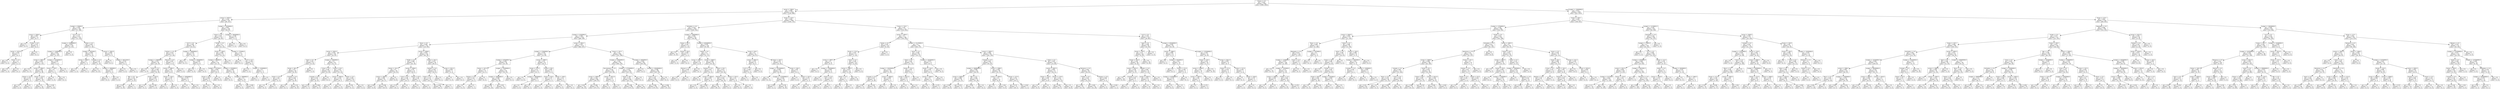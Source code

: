 digraph Tree {
node [shape=box, fontname="helvetica"] ;
edge [fontname="helvetica"] ;
0 [label="Drama <= 0.5\ngini = 0.491\nsamples = 4587\nvalue = [1985, 2602]"] ;
1 [label="annee <= 1984.5\ngini = 0.489\nsamples = 2318\nvalue = [1330, 988]"] ;
0 -> 1 [labeldistance=2.5, labelangle=45, headlabel="True"] ;
2 [label="annee <= 1976.5\ngini = 0.328\nsamples = 319\nvalue = [66, 253]"] ;
1 -> 2 ;
3 [label="budget <= 95000.0\ngini = 0.169\nsamples = 183\nvalue = [17, 166]"] ;
2 -> 3 ;
4 [label="annee <= 1958.5\ngini = 0.497\nsamples = 13\nvalue = [6, 7]"] ;
3 -> 4 ;
5 [label="gini = 0.0\nsamples = 5\nvalue = [0, 5]"] ;
4 -> 5 ;
6 [label="Thriller <= 0.5\ngini = 0.375\nsamples = 8\nvalue = [6, 2]"] ;
4 -> 6 ;
7 [label="annee <= 1973.0\ngini = 0.245\nsamples = 7\nvalue = [6, 1]"] ;
6 -> 7 ;
8 [label="gini = 0.0\nsamples = 5\nvalue = [5, 0]"] ;
7 -> 8 ;
9 [label="Horror <= 0.5\ngini = 0.5\nsamples = 2\nvalue = [1, 1]"] ;
7 -> 9 ;
10 [label="gini = 0.0\nsamples = 1\nvalue = [1, 0]"] ;
9 -> 10 ;
11 [label="gini = 0.0\nsamples = 1\nvalue = [0, 1]"] ;
9 -> 11 ;
12 [label="gini = 0.0\nsamples = 1\nvalue = [0, 1]"] ;
6 -> 12 ;
13 [label="Sci-Fi <= 0.5\ngini = 0.121\nsamples = 170\nvalue = [11, 159]"] ;
3 -> 13 ;
14 [label="budget <= 22000000.0\ngini = 0.054\nsamples = 145\nvalue = [4, 141]"] ;
13 -> 14 ;
15 [label="budget <= 11000000.0\ngini = 0.041\nsamples = 144\nvalue = [3, 141]"] ;
14 -> 15 ;
16 [label="annee <= 1965.5\ngini = 0.029\nsamples = 137\nvalue = [2, 135]"] ;
15 -> 16 ;
17 [label="gini = 0.0\nsamples = 77\nvalue = [0, 77]"] ;
16 -> 17 ;
18 [label="annee <= 1966.5\ngini = 0.064\nsamples = 60\nvalue = [2, 58]"] ;
16 -> 18 ;
19 [label="Duree <= 111.5\ngini = 0.375\nsamples = 4\nvalue = [1, 3]"] ;
18 -> 19 ;
20 [label="gini = 0.0\nsamples = 1\nvalue = [1, 0]"] ;
19 -> 20 ;
21 [label="gini = 0.0\nsamples = 3\nvalue = [0, 3]"] ;
19 -> 21 ;
22 [label="Duree <= 123.5\ngini = 0.035\nsamples = 56\nvalue = [1, 55]"] ;
18 -> 22 ;
23 [label="gini = 0.0\nsamples = 45\nvalue = [0, 45]"] ;
22 -> 23 ;
24 [label="gini = 0.165\nsamples = 11\nvalue = [1, 10]"] ;
22 -> 24 ;
25 [label="budget <= 12500000.0\ngini = 0.245\nsamples = 7\nvalue = [1, 6]"] ;
15 -> 25 ;
26 [label="Duree <= 138.5\ngini = 0.5\nsamples = 2\nvalue = [1, 1]"] ;
25 -> 26 ;
27 [label="gini = 0.0\nsamples = 1\nvalue = [1, 0]"] ;
26 -> 27 ;
28 [label="gini = 0.0\nsamples = 1\nvalue = [0, 1]"] ;
26 -> 28 ;
29 [label="gini = 0.0\nsamples = 5\nvalue = [0, 5]"] ;
25 -> 29 ;
30 [label="gini = 0.0\nsamples = 1\nvalue = [1, 0]"] ;
14 -> 30 ;
31 [label="Action <= 0.5\ngini = 0.403\nsamples = 25\nvalue = [7, 18]"] ;
13 -> 31 ;
32 [label="budget <= 265500.0\ngini = 0.208\nsamples = 17\nvalue = [2, 15]"] ;
31 -> 32 ;
33 [label="annee <= 1966.5\ngini = 0.5\nsamples = 2\nvalue = [1, 1]"] ;
32 -> 33 ;
34 [label="gini = 0.0\nsamples = 1\nvalue = [1, 0]"] ;
33 -> 34 ;
35 [label="gini = 0.0\nsamples = 1\nvalue = [0, 1]"] ;
33 -> 35 ;
36 [label="Comedy <= 0.5\ngini = 0.124\nsamples = 15\nvalue = [1, 14]"] ;
32 -> 36 ;
37 [label="gini = 0.0\nsamples = 12\nvalue = [0, 12]"] ;
36 -> 37 ;
38 [label="budget <= 3000000.0\ngini = 0.444\nsamples = 3\nvalue = [1, 2]"] ;
36 -> 38 ;
39 [label="gini = 0.0\nsamples = 2\nvalue = [0, 2]"] ;
38 -> 39 ;
40 [label="gini = 0.0\nsamples = 1\nvalue = [1, 0]"] ;
38 -> 40 ;
41 [label="annee <= 1963.0\ngini = 0.469\nsamples = 8\nvalue = [5, 3]"] ;
31 -> 41 ;
42 [label="gini = 0.0\nsamples = 2\nvalue = [0, 2]"] ;
41 -> 42 ;
43 [label="budget <= 6837500.0\ngini = 0.278\nsamples = 6\nvalue = [5, 1]"] ;
41 -> 43 ;
44 [label="gini = 0.0\nsamples = 5\nvalue = [5, 0]"] ;
43 -> 44 ;
45 [label="gini = 0.0\nsamples = 1\nvalue = [0, 1]"] ;
43 -> 45 ;
46 [label="budget <= 33250000.0\ngini = 0.461\nsamples = 136\nvalue = [49, 87]"] ;
2 -> 46 ;
47 [label="Horror <= 0.5\ngini = 0.443\nsamples = 127\nvalue = [42, 85]"] ;
46 -> 47 ;
48 [label="Sci-Fi <= 0.5\ngini = 0.362\nsamples = 80\nvalue = [19, 61]"] ;
47 -> 48 ;
49 [label="Fantasy <= 0.5\ngini = 0.419\nsamples = 57\nvalue = [17, 40]"] ;
48 -> 49 ;
50 [label="budget <= 1390000.0\ngini = 0.351\nsamples = 44\nvalue = [10, 34]"] ;
49 -> 50 ;
51 [label="gini = 0.0\nsamples = 2\nvalue = [2, 0]"] ;
50 -> 51 ;
52 [label="Action <= 0.5\ngini = 0.308\nsamples = 42\nvalue = [8, 34]"] ;
50 -> 52 ;
53 [label="War <= 0.5\ngini = 0.191\nsamples = 28\nvalue = [3, 25]"] ;
52 -> 53 ;
54 [label="gini = 0.142\nsamples = 26\nvalue = [2, 24]"] ;
53 -> 54 ;
55 [label="gini = 0.5\nsamples = 2\nvalue = [1, 1]"] ;
53 -> 55 ;
56 [label="Duree <= 102.0\ngini = 0.459\nsamples = 14\nvalue = [5, 9]"] ;
52 -> 56 ;
57 [label="gini = 0.32\nsamples = 5\nvalue = [4, 1]"] ;
56 -> 57 ;
58 [label="gini = 0.198\nsamples = 9\nvalue = [1, 8]"] ;
56 -> 58 ;
59 [label="Musical <= 0.5\ngini = 0.497\nsamples = 13\nvalue = [7, 6]"] ;
49 -> 59 ;
60 [label="annee <= 1982.5\ngini = 0.48\nsamples = 10\nvalue = [4, 6]"] ;
59 -> 60 ;
61 [label="Duree <= 130.5\ngini = 0.278\nsamples = 6\nvalue = [1, 5]"] ;
60 -> 61 ;
62 [label="gini = 0.0\nsamples = 5\nvalue = [0, 5]"] ;
61 -> 62 ;
63 [label="gini = 0.0\nsamples = 1\nvalue = [1, 0]"] ;
61 -> 63 ;
64 [label="budget <= 29500000.0\ngini = 0.375\nsamples = 4\nvalue = [3, 1]"] ;
60 -> 64 ;
65 [label="gini = 0.0\nsamples = 3\nvalue = [3, 0]"] ;
64 -> 65 ;
66 [label="gini = 0.0\nsamples = 1\nvalue = [0, 1]"] ;
64 -> 66 ;
67 [label="gini = 0.0\nsamples = 3\nvalue = [3, 0]"] ;
59 -> 67 ;
68 [label="budget <= 19000000.0\ngini = 0.159\nsamples = 23\nvalue = [2, 21]"] ;
48 -> 68 ;
69 [label="gini = 0.0\nsamples = 17\nvalue = [0, 17]"] ;
68 -> 69 ;
70 [label="budget <= 24500000.0\ngini = 0.444\nsamples = 6\nvalue = [2, 4]"] ;
68 -> 70 ;
71 [label="gini = 0.0\nsamples = 2\nvalue = [2, 0]"] ;
70 -> 71 ;
72 [label="gini = 0.0\nsamples = 4\nvalue = [0, 4]"] ;
70 -> 72 ;
73 [label="Thriller <= 0.5\ngini = 0.5\nsamples = 47\nvalue = [23, 24]"] ;
47 -> 73 ;
74 [label="Duree <= 108.0\ngini = 0.482\nsamples = 37\nvalue = [15, 22]"] ;
73 -> 74 ;
75 [label="budget <= 900000.0\ngini = 0.5\nsamples = 30\nvalue = [15, 15]"] ;
74 -> 75 ;
76 [label="budget <= 437500.0\ngini = 0.444\nsamples = 15\nvalue = [10, 5]"] ;
75 -> 76 ;
77 [label="Duree <= 87.0\ngini = 0.494\nsamples = 9\nvalue = [4, 5]"] ;
76 -> 77 ;
78 [label="gini = 0.32\nsamples = 5\nvalue = [4, 1]"] ;
77 -> 78 ;
79 [label="gini = 0.0\nsamples = 4\nvalue = [0, 4]"] ;
77 -> 79 ;
80 [label="gini = 0.0\nsamples = 6\nvalue = [6, 0]"] ;
76 -> 80 ;
81 [label="budget <= 2250000.0\ngini = 0.444\nsamples = 15\nvalue = [5, 10]"] ;
75 -> 81 ;
82 [label="gini = 0.0\nsamples = 5\nvalue = [0, 5]"] ;
81 -> 82 ;
83 [label="budget <= 2890000.0\ngini = 0.5\nsamples = 10\nvalue = [5, 5]"] ;
81 -> 83 ;
84 [label="gini = 0.0\nsamples = 2\nvalue = [2, 0]"] ;
83 -> 84 ;
85 [label="gini = 0.469\nsamples = 8\nvalue = [3, 5]"] ;
83 -> 85 ;
86 [label="gini = 0.0\nsamples = 7\nvalue = [0, 7]"] ;
74 -> 86 ;
87 [label="budget <= 775000.0\ngini = 0.32\nsamples = 10\nvalue = [8, 2]"] ;
73 -> 87 ;
88 [label="gini = 0.0\nsamples = 1\nvalue = [0, 1]"] ;
87 -> 88 ;
89 [label="Sci-Fi <= 0.5\ngini = 0.198\nsamples = 9\nvalue = [8, 1]"] ;
87 -> 89 ;
90 [label="gini = 0.0\nsamples = 7\nvalue = [7, 0]"] ;
89 -> 90 ;
91 [label="budget <= 12500000.0\ngini = 0.5\nsamples = 2\nvalue = [1, 1]"] ;
89 -> 91 ;
92 [label="gini = 0.0\nsamples = 1\nvalue = [0, 1]"] ;
91 -> 92 ;
93 [label="gini = 0.0\nsamples = 1\nvalue = [1, 0]"] ;
91 -> 93 ;
94 [label="budget <= 39500000.0\ngini = 0.346\nsamples = 9\nvalue = [7, 2]"] ;
46 -> 94 ;
95 [label="gini = 0.0\nsamples = 7\nvalue = [7, 0]"] ;
94 -> 95 ;
96 [label="gini = 0.0\nsamples = 2\nvalue = [0, 2]"] ;
94 -> 96 ;
97 [label="Duree <= 110.5\ngini = 0.465\nsamples = 1999\nvalue = [1264, 735]"] ;
1 -> 97 ;
98 [label="Animation <= 0.5\ngini = 0.418\nsamples = 1487\nvalue = [1045, 442]"] ;
97 -> 98 ;
99 [label="budget <= 6160000.0\ngini = 0.384\nsamples = 1335\nvalue = [989, 346]"] ;
98 -> 99 ;
100 [label="Horror <= 0.5\ngini = 0.494\nsamples = 222\nvalue = [123, 99]"] ;
99 -> 100 ;
101 [label="annee <= 2003.5\ngini = 0.478\nsamples = 104\nvalue = [41, 63]"] ;
100 -> 101 ;
102 [label="Sport <= 0.5\ngini = 0.343\nsamples = 41\nvalue = [9, 32]"] ;
101 -> 102 ;
103 [label="Duree <= 86.5\ngini = 0.32\nsamples = 40\nvalue = [8, 32]"] ;
102 -> 103 ;
104 [label="Action <= 0.5\ngini = 0.48\nsamples = 5\nvalue = [2, 3]"] ;
103 -> 104 ;
105 [label="gini = 0.0\nsamples = 3\nvalue = [0, 3]"] ;
104 -> 105 ;
106 [label="gini = 0.0\nsamples = 2\nvalue = [2, 0]"] ;
104 -> 106 ;
107 [label="Comedy <= 0.5\ngini = 0.284\nsamples = 35\nvalue = [6, 29]"] ;
103 -> 107 ;
108 [label="gini = 0.0\nsamples = 7\nvalue = [0, 7]"] ;
107 -> 108 ;
109 [label="gini = 0.337\nsamples = 28\nvalue = [6, 22]"] ;
107 -> 109 ;
110 [label="gini = 0.0\nsamples = 1\nvalue = [1, 0]"] ;
102 -> 110 ;
111 [label="budget <= 2950000.0\ngini = 0.5\nsamples = 63\nvalue = [32, 31]"] ;
101 -> 111 ;
112 [label="Crime <= 0.5\ngini = 0.436\nsamples = 28\nvalue = [9, 19]"] ;
111 -> 112 ;
113 [label="Comedy <= 0.5\ngini = 0.476\nsamples = 23\nvalue = [9, 14]"] ;
112 -> 113 ;
114 [label="gini = 0.219\nsamples = 8\nvalue = [1, 7]"] ;
113 -> 114 ;
115 [label="gini = 0.498\nsamples = 15\nvalue = [8, 7]"] ;
113 -> 115 ;
116 [label="gini = 0.0\nsamples = 5\nvalue = [0, 5]"] ;
112 -> 116 ;
117 [label="Duree <= 93.5\ngini = 0.451\nsamples = 35\nvalue = [23, 12]"] ;
111 -> 117 ;
118 [label="annee <= 2005.0\ngini = 0.124\nsamples = 15\nvalue = [14, 1]"] ;
117 -> 118 ;
119 [label="gini = 0.5\nsamples = 2\nvalue = [1, 1]"] ;
118 -> 119 ;
120 [label="gini = 0.0\nsamples = 13\nvalue = [13, 0]"] ;
118 -> 120 ;
121 [label="Action <= 0.5\ngini = 0.495\nsamples = 20\nvalue = [9, 11]"] ;
117 -> 121 ;
122 [label="gini = 0.391\nsamples = 15\nvalue = [4, 11]"] ;
121 -> 122 ;
123 [label="gini = 0.0\nsamples = 5\nvalue = [5, 0]"] ;
121 -> 123 ;
124 [label="annee <= 2008.5\ngini = 0.424\nsamples = 118\nvalue = [82, 36]"] ;
100 -> 124 ;
125 [label="Thriller <= 0.5\ngini = 0.486\nsamples = 72\nvalue = [42, 30]"] ;
124 -> 125 ;
126 [label="Duree <= 101.5\ngini = 0.5\nsamples = 49\nvalue = [24, 25]"] ;
125 -> 126 ;
127 [label="annee <= 1987.5\ngini = 0.485\nsamples = 41\nvalue = [24, 17]"] ;
126 -> 127 ;
128 [label="gini = 0.444\nsamples = 12\nvalue = [4, 8]"] ;
127 -> 128 ;
129 [label="gini = 0.428\nsamples = 29\nvalue = [20, 9]"] ;
127 -> 129 ;
130 [label="gini = 0.0\nsamples = 8\nvalue = [0, 8]"] ;
126 -> 130 ;
131 [label="annee <= 2006.5\ngini = 0.34\nsamples = 23\nvalue = [18, 5]"] ;
125 -> 131 ;
132 [label="Crime <= 0.5\ngini = 0.198\nsamples = 18\nvalue = [16, 2]"] ;
131 -> 132 ;
133 [label="gini = 0.111\nsamples = 17\nvalue = [16, 1]"] ;
132 -> 133 ;
134 [label="gini = 0.0\nsamples = 1\nvalue = [0, 1]"] ;
132 -> 134 ;
135 [label="Duree <= 97.5\ngini = 0.48\nsamples = 5\nvalue = [2, 3]"] ;
131 -> 135 ;
136 [label="gini = 0.0\nsamples = 3\nvalue = [0, 3]"] ;
135 -> 136 ;
137 [label="gini = 0.0\nsamples = 2\nvalue = [2, 0]"] ;
135 -> 137 ;
138 [label="Duree <= 105.5\ngini = 0.227\nsamples = 46\nvalue = [40, 6]"] ;
124 -> 138 ;
139 [label="Fantasy <= 0.5\ngini = 0.169\nsamples = 43\nvalue = [39, 4]"] ;
138 -> 139 ;
140 [label="Action <= 0.5\ngini = 0.133\nsamples = 42\nvalue = [39, 3]"] ;
139 -> 140 ;
141 [label="gini = 0.095\nsamples = 40\nvalue = [38, 2]"] ;
140 -> 141 ;
142 [label="gini = 0.5\nsamples = 2\nvalue = [1, 1]"] ;
140 -> 142 ;
143 [label="gini = 0.0\nsamples = 1\nvalue = [0, 1]"] ;
139 -> 143 ;
144 [label="annee <= 2011.5\ngini = 0.444\nsamples = 3\nvalue = [1, 2]"] ;
138 -> 144 ;
145 [label="gini = 0.0\nsamples = 1\nvalue = [1, 0]"] ;
144 -> 145 ;
146 [label="gini = 0.0\nsamples = 2\nvalue = [0, 2]"] ;
144 -> 146 ;
147 [label="annee <= 1991.5\ngini = 0.345\nsamples = 1113\nvalue = [866, 247]"] ;
99 -> 147 ;
148 [label="budget <= 27400000.0\ngini = 0.478\nsamples = 124\nvalue = [75, 49]"] ;
147 -> 148 ;
149 [label="budget <= 8750000.0\ngini = 0.494\nsamples = 99\nvalue = [55, 44]"] ;
148 -> 149 ;
150 [label="Duree <= 107.0\ngini = 0.32\nsamples = 15\nvalue = [12, 3]"] ;
149 -> 150 ;
151 [label="Fantasy <= 0.5\ngini = 0.142\nsamples = 13\nvalue = [12, 1]"] ;
150 -> 151 ;
152 [label="gini = 0.0\nsamples = 11\nvalue = [11, 0]"] ;
151 -> 152 ;
153 [label="gini = 0.5\nsamples = 2\nvalue = [1, 1]"] ;
151 -> 153 ;
154 [label="gini = 0.0\nsamples = 2\nvalue = [0, 2]"] ;
150 -> 154 ;
155 [label="budget <= 25500000.0\ngini = 0.5\nsamples = 84\nvalue = [43, 41]"] ;
149 -> 155 ;
156 [label="budget <= 16950000.0\ngini = 0.498\nsamples = 81\nvalue = [43, 38]"] ;
155 -> 156 ;
157 [label="gini = 0.494\nsamples = 47\nvalue = [21, 26]"] ;
156 -> 157 ;
158 [label="gini = 0.457\nsamples = 34\nvalue = [22, 12]"] ;
156 -> 158 ;
159 [label="gini = 0.0\nsamples = 3\nvalue = [0, 3]"] ;
155 -> 159 ;
160 [label="annee <= 1990.5\ngini = 0.32\nsamples = 25\nvalue = [20, 5]"] ;
148 -> 160 ;
161 [label="Duree <= 107.5\ngini = 0.117\nsamples = 16\nvalue = [15, 1]"] ;
160 -> 161 ;
162 [label="gini = 0.0\nsamples = 13\nvalue = [13, 0]"] ;
161 -> 162 ;
163 [label="budget <= 38500000.0\ngini = 0.444\nsamples = 3\nvalue = [2, 1]"] ;
161 -> 163 ;
164 [label="gini = 0.0\nsamples = 2\nvalue = [2, 0]"] ;
163 -> 164 ;
165 [label="gini = 0.0\nsamples = 1\nvalue = [0, 1]"] ;
163 -> 165 ;
166 [label="Duree <= 99.5\ngini = 0.494\nsamples = 9\nvalue = [5, 4]"] ;
160 -> 166 ;
167 [label="Duree <= 95.0\ngini = 0.375\nsamples = 4\nvalue = [1, 3]"] ;
166 -> 167 ;
168 [label="gini = 0.0\nsamples = 1\nvalue = [1, 0]"] ;
167 -> 168 ;
169 [label="gini = 0.0\nsamples = 3\nvalue = [0, 3]"] ;
167 -> 169 ;
170 [label="Duree <= 109.5\ngini = 0.32\nsamples = 5\nvalue = [4, 1]"] ;
166 -> 170 ;
171 [label="gini = 0.0\nsamples = 4\nvalue = [4, 0]"] ;
170 -> 171 ;
172 [label="gini = 0.0\nsamples = 1\nvalue = [0, 1]"] ;
170 -> 172 ;
173 [label="Duree <= 101.5\ngini = 0.32\nsamples = 989\nvalue = [791, 198]"] ;
147 -> 173 ;
174 [label="budget <= 33950000.0\ngini = 0.28\nsamples = 702\nvalue = [584, 118]"] ;
173 -> 174 ;
175 [label="Documentary <= 0.5\ngini = 0.334\nsamples = 453\nvalue = [357, 96]"] ;
174 -> 175 ;
176 [label="annee <= 1999.5\ngini = 0.326\nsamples = 448\nvalue = [356, 92]"] ;
175 -> 176 ;
177 [label="gini = 0.421\nsamples = 116\nvalue = [81, 35]"] ;
176 -> 177 ;
178 [label="gini = 0.284\nsamples = 332\nvalue = [275, 57]"] ;
176 -> 178 ;
179 [label="annee <= 2011.0\ngini = 0.32\nsamples = 5\nvalue = [1, 4]"] ;
175 -> 179 ;
180 [label="gini = 0.0\nsamples = 4\nvalue = [0, 4]"] ;
179 -> 180 ;
181 [label="gini = 0.0\nsamples = 1\nvalue = [1, 0]"] ;
179 -> 181 ;
182 [label="budget <= 177500000.0\ngini = 0.161\nsamples = 249\nvalue = [227, 22]"] ;
174 -> 182 ;
183 [label="Duree <= 99.5\ngini = 0.155\nsamples = 248\nvalue = [227, 21]"] ;
182 -> 183 ;
184 [label="gini = 0.188\nsamples = 200\nvalue = [179, 21]"] ;
183 -> 184 ;
185 [label="gini = 0.0\nsamples = 48\nvalue = [48, 0]"] ;
183 -> 185 ;
186 [label="gini = 0.0\nsamples = 1\nvalue = [0, 1]"] ;
182 -> 186 ;
187 [label="budget <= 6950000.0\ngini = 0.402\nsamples = 287\nvalue = [207, 80]"] ;
173 -> 187 ;
188 [label="gini = 0.0\nsamples = 2\nvalue = [0, 2]"] ;
187 -> 188 ;
189 [label="budget <= 205000000.0\ngini = 0.398\nsamples = 285\nvalue = [207, 78]"] ;
187 -> 189 ;
190 [label="Crime <= 0.5\ngini = 0.393\nsamples = 283\nvalue = [207, 76]"] ;
189 -> 190 ;
191 [label="gini = 0.366\nsamples = 224\nvalue = [170, 54]"] ;
190 -> 191 ;
192 [label="gini = 0.468\nsamples = 59\nvalue = [37, 22]"] ;
190 -> 192 ;
193 [label="gini = 0.0\nsamples = 2\nvalue = [0, 2]"] ;
189 -> 193 ;
194 [label="budget <= 19000000.0\ngini = 0.465\nsamples = 152\nvalue = [56, 96]"] ;
98 -> 194 ;
195 [label="Duree <= 95.5\ngini = 0.142\nsamples = 13\nvalue = [1, 12]"] ;
194 -> 195 ;
196 [label="gini = 0.0\nsamples = 10\nvalue = [0, 10]"] ;
195 -> 196 ;
197 [label="Duree <= 99.0\ngini = 0.444\nsamples = 3\nvalue = [1, 2]"] ;
195 -> 197 ;
198 [label="gini = 0.0\nsamples = 1\nvalue = [1, 0]"] ;
197 -> 198 ;
199 [label="gini = 0.0\nsamples = 2\nvalue = [0, 2]"] ;
197 -> 199 ;
200 [label="budget <= 82500000.0\ngini = 0.478\nsamples = 139\nvalue = [55, 84]"] ;
194 -> 200 ;
201 [label="Family <= 0.5\ngini = 0.5\nsamples = 74\nvalue = [37, 37]"] ;
200 -> 201 ;
202 [label="annee <= 2002.5\ngini = 0.32\nsamples = 10\nvalue = [2, 8]"] ;
201 -> 202 ;
203 [label="Musical <= 0.5\ngini = 0.444\nsamples = 3\nvalue = [2, 1]"] ;
202 -> 203 ;
204 [label="gini = 0.0\nsamples = 2\nvalue = [2, 0]"] ;
203 -> 204 ;
205 [label="gini = 0.0\nsamples = 1\nvalue = [0, 1]"] ;
203 -> 205 ;
206 [label="gini = 0.0\nsamples = 7\nvalue = [0, 7]"] ;
202 -> 206 ;
207 [label="annee <= 2000.5\ngini = 0.496\nsamples = 64\nvalue = [35, 29]"] ;
201 -> 207 ;
208 [label="Fantasy <= 0.5\ngini = 0.457\nsamples = 17\nvalue = [6, 11]"] ;
207 -> 208 ;
209 [label="gini = 0.0\nsamples = 4\nvalue = [0, 4]"] ;
208 -> 209 ;
210 [label="annee <= 1993.0\ngini = 0.497\nsamples = 13\nvalue = [6, 7]"] ;
208 -> 210 ;
211 [label="gini = 0.32\nsamples = 5\nvalue = [1, 4]"] ;
210 -> 211 ;
212 [label="gini = 0.469\nsamples = 8\nvalue = [5, 3]"] ;
210 -> 212 ;
213 [label="Duree <= 95.5\ngini = 0.473\nsamples = 47\nvalue = [29, 18]"] ;
207 -> 213 ;
214 [label="Mystery <= 0.5\ngini = 0.444\nsamples = 42\nvalue = [28, 14]"] ;
213 -> 214 ;
215 [label="gini = 0.42\nsamples = 40\nvalue = [28, 12]"] ;
214 -> 215 ;
216 [label="gini = 0.0\nsamples = 2\nvalue = [0, 2]"] ;
214 -> 216 ;
217 [label="Duree <= 103.5\ngini = 0.32\nsamples = 5\nvalue = [1, 4]"] ;
213 -> 217 ;
218 [label="gini = 0.0\nsamples = 4\nvalue = [0, 4]"] ;
217 -> 218 ;
219 [label="gini = 0.0\nsamples = 1\nvalue = [1, 0]"] ;
217 -> 219 ;
220 [label="Duree <= 84.5\ngini = 0.4\nsamples = 65\nvalue = [18, 47]"] ;
200 -> 220 ;
221 [label="annee <= 2001.0\ngini = 0.375\nsamples = 8\nvalue = [6, 2]"] ;
220 -> 221 ;
222 [label="Sci-Fi <= 0.5\ngini = 0.444\nsamples = 3\nvalue = [1, 2]"] ;
221 -> 222 ;
223 [label="gini = 0.0\nsamples = 2\nvalue = [0, 2]"] ;
222 -> 223 ;
224 [label="gini = 0.0\nsamples = 1\nvalue = [1, 0]"] ;
222 -> 224 ;
225 [label="gini = 0.0\nsamples = 5\nvalue = [5, 0]"] ;
221 -> 225 ;
226 [label="Duree <= 104.5\ngini = 0.332\nsamples = 57\nvalue = [12, 45]"] ;
220 -> 226 ;
227 [label="budget <= 101500000.0\ngini = 0.269\nsamples = 50\nvalue = [8, 42]"] ;
226 -> 227 ;
228 [label="gini = 0.0\nsamples = 11\nvalue = [0, 11]"] ;
227 -> 228 ;
229 [label="budget <= 112500000.0\ngini = 0.326\nsamples = 39\nvalue = [8, 31]"] ;
227 -> 229 ;
230 [label="gini = 0.444\nsamples = 3\nvalue = [2, 1]"] ;
229 -> 230 ;
231 [label="gini = 0.278\nsamples = 36\nvalue = [6, 30]"] ;
229 -> 231 ;
232 [label="Duree <= 106.5\ngini = 0.49\nsamples = 7\nvalue = [4, 3]"] ;
226 -> 232 ;
233 [label="gini = 0.0\nsamples = 3\nvalue = [3, 0]"] ;
232 -> 233 ;
234 [label="Duree <= 107.5\ngini = 0.375\nsamples = 4\nvalue = [1, 3]"] ;
232 -> 234 ;
235 [label="gini = 0.0\nsamples = 3\nvalue = [0, 3]"] ;
234 -> 235 ;
236 [label="gini = 0.0\nsamples = 1\nvalue = [1, 0]"] ;
234 -> 236 ;
237 [label="Duree <= 134.5\ngini = 0.49\nsamples = 512\nvalue = [219, 293]"] ;
97 -> 237 ;
238 [label="annee <= 1992.5\ngini = 0.5\nsamples = 398\nvalue = [193, 205]"] ;
237 -> 238 ;
239 [label="Family <= 0.5\ngini = 0.355\nsamples = 39\nvalue = [9, 30]"] ;
238 -> 239 ;
240 [label="Duree <= 115.5\ngini = 0.307\nsamples = 37\nvalue = [7, 30]"] ;
239 -> 240 ;
241 [label="annee <= 1987.5\ngini = 0.5\nsamples = 8\nvalue = [4, 4]"] ;
240 -> 241 ;
242 [label="gini = 0.0\nsamples = 2\nvalue = [0, 2]"] ;
241 -> 242 ;
243 [label="budget <= 26500000.0\ngini = 0.444\nsamples = 6\nvalue = [4, 2]"] ;
241 -> 243 ;
244 [label="gini = 0.0\nsamples = 3\nvalue = [3, 0]"] ;
243 -> 244 ;
245 [label="Action <= 0.5\ngini = 0.444\nsamples = 3\nvalue = [1, 2]"] ;
243 -> 245 ;
246 [label="gini = 0.0\nsamples = 1\nvalue = [0, 1]"] ;
245 -> 246 ;
247 [label="gini = 0.5\nsamples = 2\nvalue = [1, 1]"] ;
245 -> 247 ;
248 [label="Horror <= 0.5\ngini = 0.185\nsamples = 29\nvalue = [3, 26]"] ;
240 -> 248 ;
249 [label="annee <= 1985.5\ngini = 0.071\nsamples = 27\nvalue = [1, 26]"] ;
248 -> 249 ;
250 [label="Action <= 0.5\ngini = 0.5\nsamples = 2\nvalue = [1, 1]"] ;
249 -> 250 ;
251 [label="gini = 0.0\nsamples = 1\nvalue = [0, 1]"] ;
250 -> 251 ;
252 [label="gini = 0.0\nsamples = 1\nvalue = [1, 0]"] ;
250 -> 252 ;
253 [label="gini = 0.0\nsamples = 25\nvalue = [0, 25]"] ;
249 -> 253 ;
254 [label="gini = 0.0\nsamples = 2\nvalue = [2, 0]"] ;
248 -> 254 ;
255 [label="gini = 0.0\nsamples = 2\nvalue = [2, 0]"] ;
239 -> 255 ;
256 [label="budget <= 21170000.0\ngini = 0.5\nsamples = 359\nvalue = [184, 175]"] ;
238 -> 256 ;
257 [label="Horror <= 0.5\ngini = 0.448\nsamples = 56\nvalue = [19, 37]"] ;
256 -> 257 ;
258 [label="Action <= 0.5\ngini = 0.381\nsamples = 43\nvalue = [11, 32]"] ;
257 -> 258 ;
259 [label="budget <= 19105000.0\ngini = 0.313\nsamples = 36\nvalue = [7, 29]"] ;
258 -> 259 ;
260 [label="Comedy <= 0.5\ngini = 0.257\nsamples = 33\nvalue = [5, 28]"] ;
259 -> 260 ;
261 [label="gini = 0.391\nsamples = 15\nvalue = [4, 11]"] ;
260 -> 261 ;
262 [label="gini = 0.105\nsamples = 18\nvalue = [1, 17]"] ;
260 -> 262 ;
263 [label="annee <= 2009.0\ngini = 0.444\nsamples = 3\nvalue = [2, 1]"] ;
259 -> 263 ;
264 [label="gini = 0.0\nsamples = 1\nvalue = [0, 1]"] ;
263 -> 264 ;
265 [label="gini = 0.0\nsamples = 2\nvalue = [2, 0]"] ;
263 -> 265 ;
266 [label="Duree <= 121.5\ngini = 0.49\nsamples = 7\nvalue = [4, 3]"] ;
258 -> 266 ;
267 [label="annee <= 2011.0\ngini = 0.375\nsamples = 4\nvalue = [1, 3]"] ;
266 -> 267 ;
268 [label="gini = 0.0\nsamples = 3\nvalue = [0, 3]"] ;
267 -> 268 ;
269 [label="gini = 0.0\nsamples = 1\nvalue = [1, 0]"] ;
267 -> 269 ;
270 [label="gini = 0.0\nsamples = 3\nvalue = [3, 0]"] ;
266 -> 270 ;
271 [label="budget <= 16500000.0\ngini = 0.473\nsamples = 13\nvalue = [8, 5]"] ;
257 -> 271 ;
272 [label="Duree <= 116.5\ngini = 0.397\nsamples = 11\nvalue = [8, 3]"] ;
271 -> 272 ;
273 [label="annee <= 2004.5\ngini = 0.5\nsamples = 6\nvalue = [3, 3]"] ;
272 -> 273 ;
274 [label="gini = 0.0\nsamples = 2\nvalue = [0, 2]"] ;
273 -> 274 ;
275 [label="gini = 0.375\nsamples = 4\nvalue = [3, 1]"] ;
273 -> 275 ;
276 [label="gini = 0.0\nsamples = 5\nvalue = [5, 0]"] ;
272 -> 276 ;
277 [label="gini = 0.0\nsamples = 2\nvalue = [0, 2]"] ;
271 -> 277 ;
278 [label="annee <= 2005.5\ngini = 0.496\nsamples = 303\nvalue = [165, 138]"] ;
256 -> 278 ;
279 [label="Comedy <= 0.5\ngini = 0.465\nsamples = 147\nvalue = [93, 54]"] ;
278 -> 279 ;
280 [label="budget <= 49000000.0\ngini = 0.489\nsamples = 101\nvalue = [58, 43]"] ;
279 -> 280 ;
281 [label="annee <= 2000.5\ngini = 0.488\nsamples = 26\nvalue = [11, 15]"] ;
280 -> 281 ;
282 [label="gini = 0.494\nsamples = 18\nvalue = [10, 8]"] ;
281 -> 282 ;
283 [label="gini = 0.219\nsamples = 8\nvalue = [1, 7]"] ;
281 -> 283 ;
284 [label="War <= 0.5\ngini = 0.468\nsamples = 75\nvalue = [47, 28]"] ;
280 -> 284 ;
285 [label="gini = 0.459\nsamples = 73\nvalue = [47, 26]"] ;
284 -> 285 ;
286 [label="gini = 0.0\nsamples = 2\nvalue = [0, 2]"] ;
284 -> 286 ;
287 [label="annee <= 1998.5\ngini = 0.364\nsamples = 46\nvalue = [35, 11]"] ;
279 -> 287 ;
288 [label="annee <= 1993.5\ngini = 0.5\nsamples = 12\nvalue = [6, 6]"] ;
287 -> 288 ;
289 [label="gini = 0.0\nsamples = 2\nvalue = [2, 0]"] ;
288 -> 289 ;
290 [label="gini = 0.48\nsamples = 10\nvalue = [4, 6]"] ;
288 -> 290 ;
291 [label="Duree <= 127.5\ngini = 0.251\nsamples = 34\nvalue = [29, 5]"] ;
287 -> 291 ;
292 [label="gini = 0.175\nsamples = 31\nvalue = [28, 3]"] ;
291 -> 292 ;
293 [label="gini = 0.444\nsamples = 3\nvalue = [1, 2]"] ;
291 -> 293 ;
294 [label="Action <= 0.5\ngini = 0.497\nsamples = 156\nvalue = [72, 84]"] ;
278 -> 294 ;
295 [label="annee <= 2007.5\ngini = 0.465\nsamples = 57\nvalue = [36, 21]"] ;
294 -> 295 ;
296 [label="Duree <= 116.5\ngini = 0.444\nsamples = 12\nvalue = [4, 8]"] ;
295 -> 296 ;
297 [label="gini = 0.5\nsamples = 8\nvalue = [4, 4]"] ;
296 -> 297 ;
298 [label="gini = 0.0\nsamples = 4\nvalue = [0, 4]"] ;
296 -> 298 ;
299 [label="Duree <= 119.5\ngini = 0.411\nsamples = 45\nvalue = [32, 13]"] ;
295 -> 299 ;
300 [label="gini = 0.285\nsamples = 29\nvalue = [24, 5]"] ;
299 -> 300 ;
301 [label="gini = 0.5\nsamples = 16\nvalue = [8, 8]"] ;
299 -> 301 ;
302 [label="Romance <= 0.5\ngini = 0.463\nsamples = 99\nvalue = [36, 63]"] ;
294 -> 302 ;
303 [label="Thriller <= 0.5\ngini = 0.447\nsamples = 92\nvalue = [31, 61]"] ;
302 -> 303 ;
304 [label="gini = 0.363\nsamples = 42\nvalue = [10, 32]"] ;
303 -> 304 ;
305 [label="gini = 0.487\nsamples = 50\nvalue = [21, 29]"] ;
303 -> 305 ;
306 [label="Fantasy <= 0.5\ngini = 0.408\nsamples = 7\nvalue = [5, 2]"] ;
302 -> 306 ;
307 [label="gini = 0.0\nsamples = 4\nvalue = [4, 0]"] ;
306 -> 307 ;
308 [label="gini = 0.444\nsamples = 3\nvalue = [1, 2]"] ;
306 -> 308 ;
309 [label="Sci-Fi <= 0.5\ngini = 0.352\nsamples = 114\nvalue = [26, 88]"] ;
237 -> 309 ;
310 [label="Sport <= 0.5\ngini = 0.248\nsamples = 69\nvalue = [10, 59]"] ;
309 -> 310 ;
311 [label="Duree <= 156.5\ngini = 0.23\nsamples = 68\nvalue = [9, 59]"] ;
310 -> 311 ;
312 [label="Duree <= 145.0\ngini = 0.305\nsamples = 48\nvalue = [9, 39]"] ;
311 -> 312 ;
313 [label="annee <= 2012.5\ngini = 0.128\nsamples = 29\nvalue = [2, 27]"] ;
312 -> 313 ;
314 [label="gini = 0.0\nsamples = 26\nvalue = [0, 26]"] ;
313 -> 314 ;
315 [label="Comedy <= 0.5\ngini = 0.444\nsamples = 3\nvalue = [2, 1]"] ;
313 -> 315 ;
316 [label="gini = 0.0\nsamples = 1\nvalue = [0, 1]"] ;
315 -> 316 ;
317 [label="gini = 0.0\nsamples = 2\nvalue = [2, 0]"] ;
315 -> 317 ;
318 [label="Western <= 0.5\ngini = 0.465\nsamples = 19\nvalue = [7, 12]"] ;
312 -> 318 ;
319 [label="annee <= 2007.5\ngini = 0.415\nsamples = 17\nvalue = [5, 12]"] ;
318 -> 319 ;
320 [label="gini = 0.5\nsamples = 10\nvalue = [5, 5]"] ;
319 -> 320 ;
321 [label="gini = 0.0\nsamples = 7\nvalue = [0, 7]"] ;
319 -> 321 ;
322 [label="gini = 0.0\nsamples = 2\nvalue = [2, 0]"] ;
318 -> 322 ;
323 [label="gini = 0.0\nsamples = 20\nvalue = [0, 20]"] ;
311 -> 323 ;
324 [label="gini = 0.0\nsamples = 1\nvalue = [1, 0]"] ;
310 -> 324 ;
325 [label="budget <= 65500000.0\ngini = 0.458\nsamples = 45\nvalue = [16, 29]"] ;
309 -> 325 ;
326 [label="annee <= 1986.5\ngini = 0.486\nsamples = 12\nvalue = [7, 5]"] ;
325 -> 326 ;
327 [label="gini = 0.0\nsamples = 2\nvalue = [0, 2]"] ;
326 -> 327 ;
328 [label="budget <= 9250000.0\ngini = 0.42\nsamples = 10\nvalue = [7, 3]"] ;
326 -> 328 ;
329 [label="gini = 0.0\nsamples = 1\nvalue = [0, 1]"] ;
328 -> 329 ;
330 [label="Duree <= 171.0\ngini = 0.346\nsamples = 9\nvalue = [7, 2]"] ;
328 -> 330 ;
331 [label="budget <= 61500000.0\ngini = 0.219\nsamples = 8\nvalue = [7, 1]"] ;
330 -> 331 ;
332 [label="gini = 0.0\nsamples = 6\nvalue = [6, 0]"] ;
331 -> 332 ;
333 [label="gini = 0.5\nsamples = 2\nvalue = [1, 1]"] ;
331 -> 333 ;
334 [label="gini = 0.0\nsamples = 1\nvalue = [0, 1]"] ;
330 -> 334 ;
335 [label="budget <= 172500000.0\ngini = 0.397\nsamples = 33\nvalue = [9, 24]"] ;
325 -> 335 ;
336 [label="Duree <= 139.5\ngini = 0.255\nsamples = 20\nvalue = [3, 17]"] ;
335 -> 336 ;
337 [label="annee <= 2004.0\ngini = 0.42\nsamples = 10\nvalue = [3, 7]"] ;
336 -> 337 ;
338 [label="annee <= 1997.5\ngini = 0.48\nsamples = 5\nvalue = [3, 2]"] ;
337 -> 338 ;
339 [label="gini = 0.0\nsamples = 1\nvalue = [0, 1]"] ;
338 -> 339 ;
340 [label="gini = 0.375\nsamples = 4\nvalue = [3, 1]"] ;
338 -> 340 ;
341 [label="gini = 0.0\nsamples = 5\nvalue = [0, 5]"] ;
337 -> 341 ;
342 [label="gini = 0.0\nsamples = 10\nvalue = [0, 10]"] ;
336 -> 342 ;
343 [label="annee <= 2011.5\ngini = 0.497\nsamples = 13\nvalue = [6, 7]"] ;
335 -> 343 ;
344 [label="Duree <= 177.0\ngini = 0.278\nsamples = 6\nvalue = [5, 1]"] ;
343 -> 344 ;
345 [label="gini = 0.0\nsamples = 5\nvalue = [5, 0]"] ;
344 -> 345 ;
346 [label="gini = 0.0\nsamples = 1\nvalue = [0, 1]"] ;
344 -> 346 ;
347 [label="Duree <= 157.0\ngini = 0.245\nsamples = 7\nvalue = [1, 6]"] ;
343 -> 347 ;
348 [label="gini = 0.0\nsamples = 3\nvalue = [0, 3]"] ;
347 -> 348 ;
349 [label="Duree <= 169.0\ngini = 0.375\nsamples = 4\nvalue = [1, 3]"] ;
347 -> 349 ;
350 [label="gini = 0.0\nsamples = 1\nvalue = [1, 0]"] ;
349 -> 350 ;
351 [label="gini = 0.0\nsamples = 3\nvalue = [0, 3]"] ;
349 -> 351 ;
352 [label="budget <= 15660000.0\ngini = 0.411\nsamples = 2269\nvalue = [655, 1614]"] ;
0 -> 352 [labeldistance=2.5, labelangle=-45, headlabel="False"] ;
353 [label="Duree <= 104.5\ngini = 0.283\nsamples = 1113\nvalue = [190, 923]"] ;
352 -> 353 ;
354 [label="budget <= 2750000.0\ngini = 0.387\nsamples = 480\nvalue = [126, 354]"] ;
353 -> 354 ;
355 [label="annee <= 2004.5\ngini = 0.209\nsamples = 177\nvalue = [21, 156]"] ;
354 -> 355 ;
356 [label="Music <= 0.5\ngini = 0.069\nsamples = 112\nvalue = [4, 108]"] ;
355 -> 356 ;
357 [label="Biography <= 0.5\ngini = 0.053\nsamples = 110\nvalue = [3, 107]"] ;
356 -> 357 ;
358 [label="budget <= 1140000.0\ngini = 0.037\nsamples = 106\nvalue = [2, 104]"] ;
357 -> 358 ;
359 [label="gini = 0.0\nsamples = 72\nvalue = [0, 72]"] ;
358 -> 359 ;
360 [label="budget <= 1225000.0\ngini = 0.111\nsamples = 34\nvalue = [2, 32]"] ;
358 -> 360 ;
361 [label="annee <= 1995.5\ngini = 0.444\nsamples = 3\nvalue = [1, 2]"] ;
360 -> 361 ;
362 [label="gini = 0.0\nsamples = 2\nvalue = [0, 2]"] ;
361 -> 362 ;
363 [label="gini = 0.0\nsamples = 1\nvalue = [1, 0]"] ;
361 -> 363 ;
364 [label="Thriller <= 0.5\ngini = 0.062\nsamples = 31\nvalue = [1, 30]"] ;
360 -> 364 ;
365 [label="gini = 0.0\nsamples = 25\nvalue = [0, 25]"] ;
364 -> 365 ;
366 [label="gini = 0.278\nsamples = 6\nvalue = [1, 5]"] ;
364 -> 366 ;
367 [label="Horror <= 0.5\ngini = 0.375\nsamples = 4\nvalue = [1, 3]"] ;
357 -> 367 ;
368 [label="gini = 0.0\nsamples = 3\nvalue = [0, 3]"] ;
367 -> 368 ;
369 [label="gini = 0.0\nsamples = 1\nvalue = [1, 0]"] ;
367 -> 369 ;
370 [label="budget <= 1415000.0\ngini = 0.5\nsamples = 2\nvalue = [1, 1]"] ;
356 -> 370 ;
371 [label="gini = 0.0\nsamples = 1\nvalue = [0, 1]"] ;
370 -> 371 ;
372 [label="gini = 0.0\nsamples = 1\nvalue = [1, 0]"] ;
370 -> 372 ;
373 [label="Horror <= 0.5\ngini = 0.386\nsamples = 65\nvalue = [17, 48]"] ;
355 -> 373 ;
374 [label="Action <= 0.5\ngini = 0.306\nsamples = 53\nvalue = [10, 43]"] ;
373 -> 374 ;
375 [label="Duree <= 78.5\ngini = 0.286\nsamples = 52\nvalue = [9, 43]"] ;
374 -> 375 ;
376 [label="gini = 0.0\nsamples = 1\nvalue = [1, 0]"] ;
375 -> 376 ;
377 [label="Thriller <= 0.5\ngini = 0.265\nsamples = 51\nvalue = [8, 43]"] ;
375 -> 377 ;
378 [label="Duree <= 89.5\ngini = 0.206\nsamples = 43\nvalue = [5, 38]"] ;
377 -> 378 ;
379 [label="gini = 0.0\nsamples = 11\nvalue = [0, 11]"] ;
378 -> 379 ;
380 [label="gini = 0.264\nsamples = 32\nvalue = [5, 27]"] ;
378 -> 380 ;
381 [label="budget <= 925000.0\ngini = 0.469\nsamples = 8\nvalue = [3, 5]"] ;
377 -> 381 ;
382 [label="gini = 0.0\nsamples = 3\nvalue = [3, 0]"] ;
381 -> 382 ;
383 [label="gini = 0.0\nsamples = 5\nvalue = [0, 5]"] ;
381 -> 383 ;
384 [label="gini = 0.0\nsamples = 1\nvalue = [1, 0]"] ;
374 -> 384 ;
385 [label="Duree <= 100.5\ngini = 0.486\nsamples = 12\nvalue = [7, 5]"] ;
373 -> 385 ;
386 [label="budget <= 1825000.0\ngini = 0.42\nsamples = 10\nvalue = [7, 3]"] ;
385 -> 386 ;
387 [label="Comedy <= 0.5\ngini = 0.245\nsamples = 7\nvalue = [6, 1]"] ;
386 -> 387 ;
388 [label="gini = 0.0\nsamples = 6\nvalue = [6, 0]"] ;
387 -> 388 ;
389 [label="gini = 0.0\nsamples = 1\nvalue = [0, 1]"] ;
387 -> 389 ;
390 [label="budget <= 2200000.0\ngini = 0.444\nsamples = 3\nvalue = [1, 2]"] ;
386 -> 390 ;
391 [label="gini = 0.0\nsamples = 2\nvalue = [0, 2]"] ;
390 -> 391 ;
392 [label="gini = 0.0\nsamples = 1\nvalue = [1, 0]"] ;
390 -> 392 ;
393 [label="gini = 0.0\nsamples = 2\nvalue = [0, 2]"] ;
385 -> 393 ;
394 [label="Thriller <= 0.5\ngini = 0.453\nsamples = 303\nvalue = [105, 198]"] ;
354 -> 394 ;
395 [label="Animation <= 0.5\ngini = 0.411\nsamples = 218\nvalue = [63, 155]"] ;
394 -> 395 ;
396 [label="Adventure <= 0.5\ngini = 0.42\nsamples = 210\nvalue = [63, 147]"] ;
395 -> 396 ;
397 [label="annee <= 2009.5\ngini = 0.408\nsamples = 196\nvalue = [56, 140]"] ;
396 -> 397 ;
398 [label="Comedy <= 0.5\ngini = 0.366\nsamples = 137\nvalue = [33, 104]"] ;
397 -> 398 ;
399 [label="Music <= 0.5\ngini = 0.278\nsamples = 66\nvalue = [11, 55]"] ;
398 -> 399 ;
400 [label="gini = 0.231\nsamples = 60\nvalue = [8, 52]"] ;
399 -> 400 ;
401 [label="gini = 0.5\nsamples = 6\nvalue = [3, 3]"] ;
399 -> 401 ;
402 [label="Crime <= 0.5\ngini = 0.428\nsamples = 71\nvalue = [22, 49]"] ;
398 -> 402 ;
403 [label="gini = 0.461\nsamples = 61\nvalue = [22, 39]"] ;
402 -> 403 ;
404 [label="gini = 0.0\nsamples = 10\nvalue = [0, 10]"] ;
402 -> 404 ;
405 [label="Duree <= 97.5\ngini = 0.476\nsamples = 59\nvalue = [23, 36]"] ;
397 -> 405 ;
406 [label="Duree <= 96.5\ngini = 0.497\nsamples = 28\nvalue = [15, 13]"] ;
405 -> 406 ;
407 [label="gini = 0.496\nsamples = 22\nvalue = [10, 12]"] ;
406 -> 407 ;
408 [label="gini = 0.278\nsamples = 6\nvalue = [5, 1]"] ;
406 -> 408 ;
409 [label="annee <= 2013.5\ngini = 0.383\nsamples = 31\nvalue = [8, 23]"] ;
405 -> 409 ;
410 [label="gini = 0.269\nsamples = 25\nvalue = [4, 21]"] ;
409 -> 410 ;
411 [label="gini = 0.444\nsamples = 6\nvalue = [4, 2]"] ;
409 -> 411 ;
412 [label="Duree <= 101.5\ngini = 0.5\nsamples = 14\nvalue = [7, 7]"] ;
396 -> 412 ;
413 [label="Fantasy <= 0.5\ngini = 0.42\nsamples = 10\nvalue = [3, 7]"] ;
412 -> 413 ;
414 [label="Family <= 0.5\ngini = 0.245\nsamples = 7\nvalue = [1, 6]"] ;
413 -> 414 ;
415 [label="gini = 0.0\nsamples = 5\nvalue = [0, 5]"] ;
414 -> 415 ;
416 [label="gini = 0.5\nsamples = 2\nvalue = [1, 1]"] ;
414 -> 416 ;
417 [label="Duree <= 97.0\ngini = 0.444\nsamples = 3\nvalue = [2, 1]"] ;
413 -> 417 ;
418 [label="gini = 0.0\nsamples = 2\nvalue = [2, 0]"] ;
417 -> 418 ;
419 [label="gini = 0.0\nsamples = 1\nvalue = [0, 1]"] ;
417 -> 419 ;
420 [label="gini = 0.0\nsamples = 4\nvalue = [4, 0]"] ;
412 -> 420 ;
421 [label="gini = 0.0\nsamples = 8\nvalue = [0, 8]"] ;
395 -> 421 ;
422 [label="annee <= 2005.5\ngini = 0.5\nsamples = 85\nvalue = [42, 43]"] ;
394 -> 422 ;
423 [label="Duree <= 95.5\ngini = 0.457\nsamples = 48\nvalue = [17, 31]"] ;
422 -> 423 ;
424 [label="annee <= 1987.5\ngini = 0.496\nsamples = 22\nvalue = [12, 10]"] ;
423 -> 424 ;
425 [label="gini = 0.0\nsamples = 4\nvalue = [0, 4]"] ;
424 -> 425 ;
426 [label="Duree <= 83.0\ngini = 0.444\nsamples = 18\nvalue = [12, 6]"] ;
424 -> 426 ;
427 [label="gini = 0.0\nsamples = 2\nvalue = [0, 2]"] ;
426 -> 427 ;
428 [label="budget <= 5500000.0\ngini = 0.375\nsamples = 16\nvalue = [12, 4]"] ;
426 -> 428 ;
429 [label="gini = 0.5\nsamples = 6\nvalue = [3, 3]"] ;
428 -> 429 ;
430 [label="gini = 0.18\nsamples = 10\nvalue = [9, 1]"] ;
428 -> 430 ;
431 [label="Horror <= 0.5\ngini = 0.311\nsamples = 26\nvalue = [5, 21]"] ;
423 -> 431 ;
432 [label="budget <= 2945000.0\ngini = 0.219\nsamples = 24\nvalue = [3, 21]"] ;
431 -> 432 ;
433 [label="gini = 0.0\nsamples = 1\nvalue = [1, 0]"] ;
432 -> 433 ;
434 [label="Biography <= 0.5\ngini = 0.159\nsamples = 23\nvalue = [2, 21]"] ;
432 -> 434 ;
435 [label="gini = 0.087\nsamples = 22\nvalue = [1, 21]"] ;
434 -> 435 ;
436 [label="gini = 0.0\nsamples = 1\nvalue = [1, 0]"] ;
434 -> 436 ;
437 [label="gini = 0.0\nsamples = 2\nvalue = [2, 0]"] ;
431 -> 437 ;
438 [label="Horror <= 0.5\ngini = 0.438\nsamples = 37\nvalue = [25, 12]"] ;
422 -> 438 ;
439 [label="Duree <= 94.5\ngini = 0.488\nsamples = 26\nvalue = [15, 11]"] ;
438 -> 439 ;
440 [label="Crime <= 0.5\ngini = 0.375\nsamples = 12\nvalue = [9, 3]"] ;
439 -> 440 ;
441 [label="Mystery <= 0.5\ngini = 0.48\nsamples = 5\nvalue = [2, 3]"] ;
440 -> 441 ;
442 [label="gini = 0.0\nsamples = 3\nvalue = [0, 3]"] ;
441 -> 442 ;
443 [label="gini = 0.0\nsamples = 2\nvalue = [2, 0]"] ;
441 -> 443 ;
444 [label="gini = 0.0\nsamples = 7\nvalue = [7, 0]"] ;
440 -> 444 ;
445 [label="Duree <= 102.5\ngini = 0.49\nsamples = 14\nvalue = [6, 8]"] ;
439 -> 445 ;
446 [label="Fantasy <= 0.5\ngini = 0.444\nsamples = 12\nvalue = [4, 8]"] ;
445 -> 446 ;
447 [label="gini = 0.397\nsamples = 11\nvalue = [3, 8]"] ;
446 -> 447 ;
448 [label="gini = 0.0\nsamples = 1\nvalue = [1, 0]"] ;
446 -> 448 ;
449 [label="gini = 0.0\nsamples = 2\nvalue = [2, 0]"] ;
445 -> 449 ;
450 [label="Duree <= 101.5\ngini = 0.165\nsamples = 11\nvalue = [10, 1]"] ;
438 -> 450 ;
451 [label="gini = 0.0\nsamples = 8\nvalue = [8, 0]"] ;
450 -> 451 ;
452 [label="annee <= 2010.0\ngini = 0.444\nsamples = 3\nvalue = [2, 1]"] ;
450 -> 452 ;
453 [label="gini = 0.0\nsamples = 2\nvalue = [2, 0]"] ;
452 -> 453 ;
454 [label="gini = 0.0\nsamples = 1\nvalue = [0, 1]"] ;
452 -> 454 ;
455 [label="budget <= 11158052.5\ngini = 0.182\nsamples = 633\nvalue = [64, 569]"] ;
353 -> 455 ;
456 [label="Animation <= 0.5\ngini = 0.104\nsamples = 456\nvalue = [25, 431]"] ;
455 -> 456 ;
457 [label="budget <= 17805.0\ngini = 0.1\nsamples = 455\nvalue = [24, 431]"] ;
456 -> 457 ;
458 [label="gini = 0.0\nsamples = 1\nvalue = [1, 0]"] ;
457 -> 458 ;
459 [label="Sci-Fi <= 0.5\ngini = 0.096\nsamples = 454\nvalue = [23, 431]"] ;
457 -> 459 ;
460 [label="budget <= 4570000.0\ngini = 0.084\nsamples = 435\nvalue = [19, 416]"] ;
459 -> 460 ;
461 [label="annee <= 2011.5\ngini = 0.026\nsamples = 224\nvalue = [3, 221]"] ;
460 -> 461 ;
462 [label="budget <= 517750.0\ngini = 0.009\nsamples = 211\nvalue = [1, 210]"] ;
461 -> 462 ;
463 [label="gini = 0.117\nsamples = 16\nvalue = [1, 15]"] ;
462 -> 463 ;
464 [label="gini = 0.0\nsamples = 195\nvalue = [0, 195]"] ;
462 -> 464 ;
465 [label="Duree <= 114.0\ngini = 0.26\nsamples = 13\nvalue = [2, 11]"] ;
461 -> 465 ;
466 [label="gini = 0.5\nsamples = 4\nvalue = [2, 2]"] ;
465 -> 466 ;
467 [label="gini = 0.0\nsamples = 9\nvalue = [0, 9]"] ;
465 -> 467 ;
468 [label="budget <= 4614391.5\ngini = 0.14\nsamples = 211\nvalue = [16, 195]"] ;
460 -> 468 ;
469 [label="gini = 0.0\nsamples = 1\nvalue = [1, 0]"] ;
468 -> 469 ;
470 [label="Romance <= 0.5\ngini = 0.133\nsamples = 210\nvalue = [15, 195]"] ;
468 -> 470 ;
471 [label="gini = 0.089\nsamples = 150\nvalue = [7, 143]"] ;
470 -> 471 ;
472 [label="gini = 0.231\nsamples = 60\nvalue = [8, 52]"] ;
470 -> 472 ;
473 [label="Duree <= 112.5\ngini = 0.332\nsamples = 19\nvalue = [4, 15]"] ;
459 -> 473 ;
474 [label="Action <= 0.5\ngini = 0.5\nsamples = 6\nvalue = [3, 3]"] ;
473 -> 474 ;
475 [label="annee <= 1970.0\ngini = 0.375\nsamples = 4\nvalue = [3, 1]"] ;
474 -> 475 ;
476 [label="gini = 0.0\nsamples = 1\nvalue = [0, 1]"] ;
475 -> 476 ;
477 [label="gini = 0.0\nsamples = 3\nvalue = [3, 0]"] ;
475 -> 477 ;
478 [label="gini = 0.0\nsamples = 2\nvalue = [0, 2]"] ;
474 -> 478 ;
479 [label="budget <= 8200000.0\ngini = 0.142\nsamples = 13\nvalue = [1, 12]"] ;
473 -> 479 ;
480 [label="gini = 0.0\nsamples = 11\nvalue = [0, 11]"] ;
479 -> 480 ;
481 [label="annee <= 1992.5\ngini = 0.5\nsamples = 2\nvalue = [1, 1]"] ;
479 -> 481 ;
482 [label="gini = 0.0\nsamples = 1\nvalue = [0, 1]"] ;
481 -> 482 ;
483 [label="gini = 0.0\nsamples = 1\nvalue = [1, 0]"] ;
481 -> 483 ;
484 [label="gini = 0.0\nsamples = 1\nvalue = [1, 0]"] ;
456 -> 484 ;
485 [label="annee <= 2009.5\ngini = 0.344\nsamples = 177\nvalue = [39, 138]"] ;
455 -> 485 ;
486 [label="Comedy <= 0.5\ngini = 0.263\nsamples = 135\nvalue = [21, 114]"] ;
485 -> 486 ;
487 [label="budget <= 11250000.0\ngini = 0.194\nsamples = 110\nvalue = [12, 98]"] ;
486 -> 487 ;
488 [label="gini = 0.0\nsamples = 1\nvalue = [1, 0]"] ;
487 -> 488 ;
489 [label="Horror <= 0.5\ngini = 0.181\nsamples = 109\nvalue = [11, 98]"] ;
487 -> 489 ;
490 [label="Music <= 0.5\ngini = 0.168\nsamples = 108\nvalue = [10, 98]"] ;
489 -> 490 ;
491 [label="Duree <= 111.5\ngini = 0.129\nsamples = 101\nvalue = [7, 94]"] ;
490 -> 491 ;
492 [label="gini = 0.351\nsamples = 22\nvalue = [5, 17]"] ;
491 -> 492 ;
493 [label="gini = 0.049\nsamples = 79\nvalue = [2, 77]"] ;
491 -> 493 ;
494 [label="annee <= 1993.5\ngini = 0.49\nsamples = 7\nvalue = [3, 4]"] ;
490 -> 494 ;
495 [label="gini = 0.0\nsamples = 2\nvalue = [0, 2]"] ;
494 -> 495 ;
496 [label="gini = 0.48\nsamples = 5\nvalue = [3, 2]"] ;
494 -> 496 ;
497 [label="gini = 0.0\nsamples = 1\nvalue = [1, 0]"] ;
489 -> 497 ;
498 [label="Duree <= 124.5\ngini = 0.461\nsamples = 25\nvalue = [9, 16]"] ;
486 -> 498 ;
499 [label="annee <= 2006.5\ngini = 0.499\nsamples = 19\nvalue = [9, 10]"] ;
498 -> 499 ;
500 [label="budget <= 14500000.0\ngini = 0.492\nsamples = 16\nvalue = [9, 7]"] ;
499 -> 500 ;
501 [label="Duree <= 112.5\ngini = 0.48\nsamples = 10\nvalue = [4, 6]"] ;
500 -> 501 ;
502 [label="gini = 0.0\nsamples = 3\nvalue = [0, 3]"] ;
501 -> 502 ;
503 [label="gini = 0.49\nsamples = 7\nvalue = [4, 3]"] ;
501 -> 503 ;
504 [label="annee <= 1999.5\ngini = 0.278\nsamples = 6\nvalue = [5, 1]"] ;
500 -> 504 ;
505 [label="gini = 0.0\nsamples = 4\nvalue = [4, 0]"] ;
504 -> 505 ;
506 [label="gini = 0.5\nsamples = 2\nvalue = [1, 1]"] ;
504 -> 506 ;
507 [label="gini = 0.0\nsamples = 3\nvalue = [0, 3]"] ;
499 -> 507 ;
508 [label="gini = 0.0\nsamples = 6\nvalue = [0, 6]"] ;
498 -> 508 ;
509 [label="Duree <= 120.0\ngini = 0.49\nsamples = 42\nvalue = [18, 24]"] ;
485 -> 509 ;
510 [label="Duree <= 106.5\ngini = 0.499\nsamples = 29\nvalue = [15, 14]"] ;
509 -> 510 ;
511 [label="gini = 0.0\nsamples = 3\nvalue = [0, 3]"] ;
510 -> 511 ;
512 [label="Crime <= 0.5\ngini = 0.488\nsamples = 26\nvalue = [15, 11]"] ;
510 -> 512 ;
513 [label="Music <= 0.5\ngini = 0.499\nsamples = 21\nvalue = [10, 11]"] ;
512 -> 513 ;
514 [label="annee <= 2010.5\ngini = 0.488\nsamples = 19\nvalue = [8, 11]"] ;
513 -> 514 ;
515 [label="gini = 0.0\nsamples = 4\nvalue = [0, 4]"] ;
514 -> 515 ;
516 [label="gini = 0.498\nsamples = 15\nvalue = [8, 7]"] ;
514 -> 516 ;
517 [label="gini = 0.0\nsamples = 2\nvalue = [2, 0]"] ;
513 -> 517 ;
518 [label="gini = 0.0\nsamples = 5\nvalue = [5, 0]"] ;
512 -> 518 ;
519 [label="budget <= 14345000.0\ngini = 0.355\nsamples = 13\nvalue = [3, 10]"] ;
509 -> 519 ;
520 [label="Romance <= 0.5\ngini = 0.5\nsamples = 6\nvalue = [3, 3]"] ;
519 -> 520 ;
521 [label="History <= 0.5\ngini = 0.375\nsamples = 4\nvalue = [3, 1]"] ;
520 -> 521 ;
522 [label="gini = 0.0\nsamples = 3\nvalue = [3, 0]"] ;
521 -> 522 ;
523 [label="gini = 0.0\nsamples = 1\nvalue = [0, 1]"] ;
521 -> 523 ;
524 [label="gini = 0.0\nsamples = 2\nvalue = [0, 2]"] ;
520 -> 524 ;
525 [label="gini = 0.0\nsamples = 7\nvalue = [0, 7]"] ;
519 -> 525 ;
526 [label="Duree <= 115.5\ngini = 0.481\nsamples = 1156\nvalue = [465, 691]"] ;
352 -> 526 ;
527 [label="Biography <= 0.5\ngini = 0.486\nsamples = 540\nvalue = [315, 225]"] ;
526 -> 527 ;
528 [label="Thriller <= 0.5\ngini = 0.477\nsamples = 512\nvalue = [311, 201]"] ;
527 -> 528 ;
529 [label="Duree <= 107.5\ngini = 0.499\nsamples = 284\nvalue = [149, 135]"] ;
528 -> 529 ;
530 [label="Animation <= 0.5\ngini = 0.481\nsamples = 189\nvalue = [113, 76]"] ;
529 -> 530 ;
531 [label="budget <= 32500000.0\ngini = 0.464\nsamples = 172\nvalue = [109, 63]"] ;
530 -> 531 ;
532 [label="annee <= 1996.5\ngini = 0.495\nsamples = 116\nvalue = [64, 52]"] ;
531 -> 532 ;
533 [label="Music <= 0.5\ngini = 0.444\nsamples = 27\nvalue = [9, 18]"] ;
532 -> 533 ;
534 [label="gini = 0.403\nsamples = 25\nvalue = [7, 18]"] ;
533 -> 534 ;
535 [label="gini = 0.0\nsamples = 2\nvalue = [2, 0]"] ;
533 -> 535 ;
536 [label="budget <= 17600000.0\ngini = 0.472\nsamples = 89\nvalue = [55, 34]"] ;
532 -> 536 ;
537 [label="gini = 0.463\nsamples = 11\nvalue = [4, 7]"] ;
536 -> 537 ;
538 [label="gini = 0.453\nsamples = 78\nvalue = [51, 27]"] ;
536 -> 538 ;
539 [label="budget <= 80500000.0\ngini = 0.316\nsamples = 56\nvalue = [45, 11]"] ;
531 -> 539 ;
540 [label="annee <= 2005.5\ngini = 0.269\nsamples = 50\nvalue = [42, 8]"] ;
539 -> 540 ;
541 [label="gini = 0.121\nsamples = 31\nvalue = [29, 2]"] ;
540 -> 541 ;
542 [label="gini = 0.432\nsamples = 19\nvalue = [13, 6]"] ;
540 -> 542 ;
543 [label="annee <= 2010.5\ngini = 0.5\nsamples = 6\nvalue = [3, 3]"] ;
539 -> 543 ;
544 [label="gini = 0.0\nsamples = 3\nvalue = [0, 3]"] ;
543 -> 544 ;
545 [label="gini = 0.0\nsamples = 3\nvalue = [3, 0]"] ;
543 -> 545 ;
546 [label="budget <= 42500000.0\ngini = 0.36\nsamples = 17\nvalue = [4, 13]"] ;
530 -> 546 ;
547 [label="Comedy <= 0.5\ngini = 0.49\nsamples = 7\nvalue = [4, 3]"] ;
546 -> 547 ;
548 [label="Duree <= 97.0\ngini = 0.375\nsamples = 4\nvalue = [1, 3]"] ;
547 -> 548 ;
549 [label="gini = 0.0\nsamples = 3\nvalue = [0, 3]"] ;
548 -> 549 ;
550 [label="gini = 0.0\nsamples = 1\nvalue = [1, 0]"] ;
548 -> 550 ;
551 [label="gini = 0.0\nsamples = 3\nvalue = [3, 0]"] ;
547 -> 551 ;
552 [label="gini = 0.0\nsamples = 10\nvalue = [0, 10]"] ;
546 -> 552 ;
553 [label="annee <= 2005.5\ngini = 0.471\nsamples = 95\nvalue = [36, 59]"] ;
529 -> 553 ;
554 [label="Sport <= 0.5\ngini = 0.386\nsamples = 46\nvalue = [12, 34]"] ;
553 -> 554 ;
555 [label="annee <= 1980.5\ngini = 0.369\nsamples = 45\nvalue = [11, 34]"] ;
554 -> 555 ;
556 [label="gini = 0.0\nsamples = 1\nvalue = [1, 0]"] ;
555 -> 556 ;
557 [label="annee <= 1992.5\ngini = 0.351\nsamples = 44\nvalue = [10, 34]"] ;
555 -> 557 ;
558 [label="gini = 0.0\nsamples = 10\nvalue = [0, 10]"] ;
557 -> 558 ;
559 [label="gini = 0.415\nsamples = 34\nvalue = [10, 24]"] ;
557 -> 559 ;
560 [label="gini = 0.0\nsamples = 1\nvalue = [1, 0]"] ;
554 -> 560 ;
561 [label="budget <= 100000000.0\ngini = 0.5\nsamples = 49\nvalue = [24, 25]"] ;
553 -> 561 ;
562 [label="Music <= 0.5\ngini = 0.496\nsamples = 46\nvalue = [21, 25]"] ;
561 -> 562 ;
563 [label="Family <= 0.5\ngini = 0.491\nsamples = 44\nvalue = [19, 25]"] ;
562 -> 563 ;
564 [label="gini = 0.497\nsamples = 41\nvalue = [19, 22]"] ;
563 -> 564 ;
565 [label="gini = 0.0\nsamples = 3\nvalue = [0, 3]"] ;
563 -> 565 ;
566 [label="gini = 0.0\nsamples = 2\nvalue = [2, 0]"] ;
562 -> 566 ;
567 [label="gini = 0.0\nsamples = 3\nvalue = [3, 0]"] ;
561 -> 567 ;
568 [label="Duree <= 104.5\ngini = 0.411\nsamples = 228\nvalue = [162, 66]"] ;
528 -> 568 ;
569 [label="War <= 0.5\ngini = 0.308\nsamples = 105\nvalue = [85, 20]"] ;
568 -> 569 ;
570 [label="Crime <= 0.5\ngini = 0.291\nsamples = 102\nvalue = [84, 18]"] ;
569 -> 570 ;
571 [label="Animation <= 0.5\ngini = 0.153\nsamples = 48\nvalue = [44, 4]"] ;
570 -> 571 ;
572 [label="budget <= 49000000.0\ngini = 0.12\nsamples = 47\nvalue = [44, 3]"] ;
571 -> 572 ;
573 [label="gini = 0.053\nsamples = 37\nvalue = [36, 1]"] ;
572 -> 573 ;
574 [label="gini = 0.32\nsamples = 10\nvalue = [8, 2]"] ;
572 -> 574 ;
575 [label="gini = 0.0\nsamples = 1\nvalue = [0, 1]"] ;
571 -> 575 ;
576 [label="budget <= 21000000.0\ngini = 0.384\nsamples = 54\nvalue = [40, 14]"] ;
570 -> 576 ;
577 [label="Duree <= 93.0\ngini = 0.486\nsamples = 12\nvalue = [5, 7]"] ;
576 -> 577 ;
578 [label="gini = 0.0\nsamples = 2\nvalue = [2, 0]"] ;
577 -> 578 ;
579 [label="gini = 0.42\nsamples = 10\nvalue = [3, 7]"] ;
577 -> 579 ;
580 [label="annee <= 2005.5\ngini = 0.278\nsamples = 42\nvalue = [35, 7]"] ;
576 -> 580 ;
581 [label="gini = 0.397\nsamples = 22\nvalue = [16, 6]"] ;
580 -> 581 ;
582 [label="gini = 0.095\nsamples = 20\nvalue = [19, 1]"] ;
580 -> 582 ;
583 [label="budget <= 32500000.0\ngini = 0.444\nsamples = 3\nvalue = [1, 2]"] ;
569 -> 583 ;
584 [label="gini = 0.0\nsamples = 2\nvalue = [0, 2]"] ;
583 -> 584 ;
585 [label="gini = 0.0\nsamples = 1\nvalue = [1, 0]"] ;
583 -> 585 ;
586 [label="annee <= 2004.5\ngini = 0.468\nsamples = 123\nvalue = [77, 46]"] ;
568 -> 586 ;
587 [label="budget <= 37000000.0\ngini = 0.354\nsamples = 61\nvalue = [47, 14]"] ;
586 -> 587 ;
588 [label="Crime <= 0.5\ngini = 0.473\nsamples = 26\nvalue = [16, 10]"] ;
587 -> 588 ;
589 [label="Duree <= 110.5\ngini = 0.48\nsamples = 10\nvalue = [4, 6]"] ;
588 -> 589 ;
590 [label="gini = 0.49\nsamples = 7\nvalue = [4, 3]"] ;
589 -> 590 ;
591 [label="gini = 0.0\nsamples = 3\nvalue = [0, 3]"] ;
589 -> 591 ;
592 [label="budget <= 19500000.0\ngini = 0.375\nsamples = 16\nvalue = [12, 4]"] ;
588 -> 592 ;
593 [label="gini = 0.0\nsamples = 1\nvalue = [0, 1]"] ;
592 -> 593 ;
594 [label="gini = 0.32\nsamples = 15\nvalue = [12, 3]"] ;
592 -> 594 ;
595 [label="Duree <= 107.5\ngini = 0.202\nsamples = 35\nvalue = [31, 4]"] ;
587 -> 595 ;
596 [label="Mystery <= 0.5\ngini = 0.42\nsamples = 10\nvalue = [7, 3]"] ;
595 -> 596 ;
597 [label="gini = 0.219\nsamples = 8\nvalue = [7, 1]"] ;
596 -> 597 ;
598 [label="gini = 0.0\nsamples = 2\nvalue = [0, 2]"] ;
596 -> 598 ;
599 [label="Horror <= 0.5\ngini = 0.077\nsamples = 25\nvalue = [24, 1]"] ;
595 -> 599 ;
600 [label="gini = 0.0\nsamples = 23\nvalue = [23, 0]"] ;
599 -> 600 ;
601 [label="gini = 0.5\nsamples = 2\nvalue = [1, 1]"] ;
599 -> 601 ;
602 [label="budget <= 42500000.0\ngini = 0.499\nsamples = 62\nvalue = [30, 32]"] ;
586 -> 602 ;
603 [label="budget <= 34450000.0\ngini = 0.478\nsamples = 48\nvalue = [29, 19]"] ;
602 -> 603 ;
604 [label="annee <= 2008.5\ngini = 0.499\nsamples = 40\nvalue = [21, 19]"] ;
603 -> 604 ;
605 [label="gini = 0.472\nsamples = 21\nvalue = [8, 13]"] ;
604 -> 605 ;
606 [label="gini = 0.432\nsamples = 19\nvalue = [13, 6]"] ;
604 -> 606 ;
607 [label="gini = 0.0\nsamples = 8\nvalue = [8, 0]"] ;
603 -> 607 ;
608 [label="annee <= 2014.0\ngini = 0.133\nsamples = 14\nvalue = [1, 13]"] ;
602 -> 608 ;
609 [label="gini = 0.0\nsamples = 12\nvalue = [0, 12]"] ;
608 -> 609 ;
610 [label="Crime <= 0.5\ngini = 0.5\nsamples = 2\nvalue = [1, 1]"] ;
608 -> 610 ;
611 [label="gini = 0.0\nsamples = 1\nvalue = [1, 0]"] ;
610 -> 611 ;
612 [label="gini = 0.0\nsamples = 1\nvalue = [0, 1]"] ;
610 -> 612 ;
613 [label="annee <= 2011.5\ngini = 0.245\nsamples = 28\nvalue = [4, 24]"] ;
527 -> 613 ;
614 [label="Fantasy <= 0.5\ngini = 0.142\nsamples = 26\nvalue = [2, 24]"] ;
613 -> 614 ;
615 [label="annee <= 2010.5\ngini = 0.077\nsamples = 25\nvalue = [1, 24]"] ;
614 -> 615 ;
616 [label="gini = 0.0\nsamples = 22\nvalue = [0, 22]"] ;
615 -> 616 ;
617 [label="Duree <= 102.5\ngini = 0.444\nsamples = 3\nvalue = [1, 2]"] ;
615 -> 617 ;
618 [label="gini = 0.0\nsamples = 1\nvalue = [1, 0]"] ;
617 -> 618 ;
619 [label="gini = 0.0\nsamples = 2\nvalue = [0, 2]"] ;
617 -> 619 ;
620 [label="gini = 0.0\nsamples = 1\nvalue = [1, 0]"] ;
614 -> 620 ;
621 [label="gini = 0.0\nsamples = 2\nvalue = [2, 0]"] ;
613 -> 621 ;
622 [label="budget <= 36500000.0\ngini = 0.368\nsamples = 616\nvalue = [150, 466]"] ;
526 -> 622 ;
623 [label="Sci-Fi <= 0.5\ngini = 0.216\nsamples = 292\nvalue = [36, 256]"] ;
622 -> 623 ;
624 [label="Duree <= 141.5\ngini = 0.195\nsamples = 283\nvalue = [31, 252]"] ;
623 -> 624 ;
625 [label="budget <= 24750000.0\ngini = 0.238\nsamples = 225\nvalue = [31, 194]"] ;
624 -> 625 ;
626 [label="Romance <= 0.5\ngini = 0.161\nsamples = 102\nvalue = [9, 93]"] ;
625 -> 626 ;
627 [label="Duree <= 140.5\ngini = 0.097\nsamples = 78\nvalue = [4, 74]"] ;
626 -> 627 ;
628 [label="Sport <= 0.5\ngini = 0.077\nsamples = 75\nvalue = [3, 72]"] ;
627 -> 628 ;
629 [label="gini = 0.057\nsamples = 68\nvalue = [2, 66]"] ;
628 -> 629 ;
630 [label="gini = 0.245\nsamples = 7\nvalue = [1, 6]"] ;
628 -> 630 ;
631 [label="annee <= 2005.0\ngini = 0.444\nsamples = 3\nvalue = [1, 2]"] ;
627 -> 631 ;
632 [label="gini = 0.0\nsamples = 1\nvalue = [1, 0]"] ;
631 -> 632 ;
633 [label="gini = 0.0\nsamples = 2\nvalue = [0, 2]"] ;
631 -> 633 ;
634 [label="Musical <= 0.5\ngini = 0.33\nsamples = 24\nvalue = [5, 19]"] ;
626 -> 634 ;
635 [label="annee <= 1986.5\ngini = 0.287\nsamples = 23\nvalue = [4, 19]"] ;
634 -> 635 ;
636 [label="gini = 0.0\nsamples = 1\nvalue = [1, 0]"] ;
635 -> 636 ;
637 [label="gini = 0.236\nsamples = 22\nvalue = [3, 19]"] ;
635 -> 637 ;
638 [label="gini = 0.0\nsamples = 1\nvalue = [1, 0]"] ;
634 -> 638 ;
639 [label="annee <= 2011.5\ngini = 0.294\nsamples = 123\nvalue = [22, 101]"] ;
625 -> 639 ;
640 [label="Horror <= 0.5\ngini = 0.237\nsamples = 102\nvalue = [14, 88]"] ;
639 -> 640 ;
641 [label="Duree <= 140.5\ngini = 0.224\nsamples = 101\nvalue = [13, 88]"] ;
640 -> 641 ;
642 [label="gini = 0.211\nsamples = 100\nvalue = [12, 88]"] ;
641 -> 642 ;
643 [label="gini = 0.0\nsamples = 1\nvalue = [1, 0]"] ;
641 -> 643 ;
644 [label="gini = 0.0\nsamples = 1\nvalue = [1, 0]"] ;
640 -> 644 ;
645 [label="budget <= 29000000.0\ngini = 0.472\nsamples = 21\nvalue = [8, 13]"] ;
639 -> 645 ;
646 [label="Duree <= 125.5\ngini = 0.463\nsamples = 11\nvalue = [7, 4]"] ;
645 -> 646 ;
647 [label="gini = 0.32\nsamples = 5\nvalue = [1, 4]"] ;
646 -> 647 ;
648 [label="gini = 0.0\nsamples = 6\nvalue = [6, 0]"] ;
646 -> 648 ;
649 [label="War <= 0.5\ngini = 0.18\nsamples = 10\nvalue = [1, 9]"] ;
645 -> 649 ;
650 [label="gini = 0.0\nsamples = 9\nvalue = [0, 9]"] ;
649 -> 650 ;
651 [label="gini = 0.0\nsamples = 1\nvalue = [1, 0]"] ;
649 -> 651 ;
652 [label="gini = 0.0\nsamples = 58\nvalue = [0, 58]"] ;
624 -> 652 ;
653 [label="budget <= 31500000.0\ngini = 0.494\nsamples = 9\nvalue = [5, 4]"] ;
623 -> 653 ;
654 [label="annee <= 2013.5\ngini = 0.49\nsamples = 7\nvalue = [3, 4]"] ;
653 -> 654 ;
655 [label="Duree <= 147.5\ngini = 0.32\nsamples = 5\nvalue = [1, 4]"] ;
654 -> 655 ;
656 [label="gini = 0.0\nsamples = 4\nvalue = [0, 4]"] ;
655 -> 656 ;
657 [label="gini = 0.0\nsamples = 1\nvalue = [1, 0]"] ;
655 -> 657 ;
658 [label="gini = 0.0\nsamples = 2\nvalue = [2, 0]"] ;
654 -> 658 ;
659 [label="gini = 0.0\nsamples = 2\nvalue = [2, 0]"] ;
653 -> 659 ;
660 [label="Duree <= 137.5\ngini = 0.456\nsamples = 324\nvalue = [114, 210]"] ;
622 -> 660 ;
661 [label="Romance <= 0.5\ngini = 0.497\nsamples = 203\nvalue = [94, 109]"] ;
660 -> 661 ;
662 [label="annee <= 1991.0\ngini = 0.473\nsamples = 151\nvalue = [58, 93]"] ;
661 -> 662 ;
663 [label="gini = 0.0\nsamples = 4\nvalue = [4, 0]"] ;
662 -> 663 ;
664 [label="Action <= 0.5\ngini = 0.465\nsamples = 147\nvalue = [54, 93]"] ;
662 -> 664 ;
665 [label="Adventure <= 0.5\ngini = 0.431\nsamples = 105\nvalue = [33, 72]"] ;
664 -> 665 ;
666 [label="Sport <= 0.5\ngini = 0.456\nsamples = 94\nvalue = [33, 61]"] ;
665 -> 666 ;
667 [label="gini = 0.473\nsamples = 86\nvalue = [33, 53]"] ;
666 -> 667 ;
668 [label="gini = 0.0\nsamples = 8\nvalue = [0, 8]"] ;
666 -> 668 ;
669 [label="gini = 0.0\nsamples = 11\nvalue = [0, 11]"] ;
665 -> 669 ;
670 [label="Adventure <= 0.5\ngini = 0.5\nsamples = 42\nvalue = [21, 21]"] ;
664 -> 670 ;
671 [label="annee <= 2003.5\ngini = 0.484\nsamples = 34\nvalue = [14, 20]"] ;
670 -> 671 ;
672 [label="gini = 0.494\nsamples = 18\nvalue = [10, 8]"] ;
671 -> 672 ;
673 [label="gini = 0.375\nsamples = 16\nvalue = [4, 12]"] ;
671 -> 673 ;
674 [label="Duree <= 121.0\ngini = 0.219\nsamples = 8\nvalue = [7, 1]"] ;
670 -> 674 ;
675 [label="gini = 0.0\nsamples = 1\nvalue = [0, 1]"] ;
674 -> 675 ;
676 [label="gini = 0.0\nsamples = 7\nvalue = [7, 0]"] ;
674 -> 676 ;
677 [label="annee <= 1996.5\ngini = 0.426\nsamples = 52\nvalue = [36, 16]"] ;
661 -> 677 ;
678 [label="gini = 0.0\nsamples = 9\nvalue = [9, 0]"] ;
677 -> 678 ;
679 [label="budget <= 53750000.0\ngini = 0.467\nsamples = 43\nvalue = [27, 16]"] ;
677 -> 679 ;
680 [label="Duree <= 122.5\ngini = 0.494\nsamples = 18\nvalue = [8, 10]"] ;
679 -> 680 ;
681 [label="annee <= 2009.5\ngini = 0.408\nsamples = 7\nvalue = [5, 2]"] ;
680 -> 681 ;
682 [label="gini = 0.0\nsamples = 5\nvalue = [5, 0]"] ;
681 -> 682 ;
683 [label="gini = 0.0\nsamples = 2\nvalue = [0, 2]"] ;
681 -> 683 ;
684 [label="annee <= 2008.0\ngini = 0.397\nsamples = 11\nvalue = [3, 8]"] ;
680 -> 684 ;
685 [label="gini = 0.0\nsamples = 7\nvalue = [0, 7]"] ;
684 -> 685 ;
686 [label="gini = 0.375\nsamples = 4\nvalue = [3, 1]"] ;
684 -> 686 ;
687 [label="annee <= 2002.5\ngini = 0.365\nsamples = 25\nvalue = [19, 6]"] ;
679 -> 687 ;
688 [label="Fantasy <= 0.5\ngini = 0.486\nsamples = 12\nvalue = [7, 5]"] ;
687 -> 688 ;
689 [label="gini = 0.42\nsamples = 10\nvalue = [7, 3]"] ;
688 -> 689 ;
690 [label="gini = 0.0\nsamples = 2\nvalue = [0, 2]"] ;
688 -> 690 ;
691 [label="Horror <= 0.5\ngini = 0.142\nsamples = 13\nvalue = [12, 1]"] ;
687 -> 691 ;
692 [label="gini = 0.0\nsamples = 12\nvalue = [12, 0]"] ;
691 -> 692 ;
693 [label="gini = 0.0\nsamples = 1\nvalue = [0, 1]"] ;
691 -> 693 ;
694 [label="Western <= 0.5\ngini = 0.276\nsamples = 121\nvalue = [20, 101]"] ;
660 -> 694 ;
695 [label="budget <= 112500000.0\ngini = 0.257\nsamples = 119\nvalue = [18, 101]"] ;
694 -> 695 ;
696 [label="Family <= 0.5\ngini = 0.206\nsamples = 103\nvalue = [12, 91]"] ;
695 -> 696 ;
697 [label="Duree <= 260.0\ngini = 0.192\nsamples = 102\nvalue = [11, 91]"] ;
696 -> 697 ;
698 [label="Comedy <= 0.5\ngini = 0.178\nsamples = 101\nvalue = [10, 91]"] ;
697 -> 698 ;
699 [label="gini = 0.138\nsamples = 94\nvalue = [7, 87]"] ;
698 -> 699 ;
700 [label="gini = 0.49\nsamples = 7\nvalue = [3, 4]"] ;
698 -> 700 ;
701 [label="gini = 0.0\nsamples = 1\nvalue = [1, 0]"] ;
697 -> 701 ;
702 [label="gini = 0.0\nsamples = 1\nvalue = [1, 0]"] ;
696 -> 702 ;
703 [label="budget <= 127500000.0\ngini = 0.469\nsamples = 16\nvalue = [6, 10]"] ;
695 -> 703 ;
704 [label="gini = 0.0\nsamples = 3\nvalue = [3, 0]"] ;
703 -> 704 ;
705 [label="Biography <= 0.5\ngini = 0.355\nsamples = 13\nvalue = [3, 10]"] ;
703 -> 705 ;
706 [label="budget <= 145000000.0\ngini = 0.278\nsamples = 12\nvalue = [2, 10]"] ;
705 -> 706 ;
707 [label="gini = 0.48\nsamples = 5\nvalue = [2, 3]"] ;
706 -> 707 ;
708 [label="gini = 0.0\nsamples = 7\nvalue = [0, 7]"] ;
706 -> 708 ;
709 [label="gini = 0.0\nsamples = 1\nvalue = [1, 0]"] ;
705 -> 709 ;
710 [label="gini = 0.0\nsamples = 2\nvalue = [2, 0]"] ;
694 -> 710 ;
}